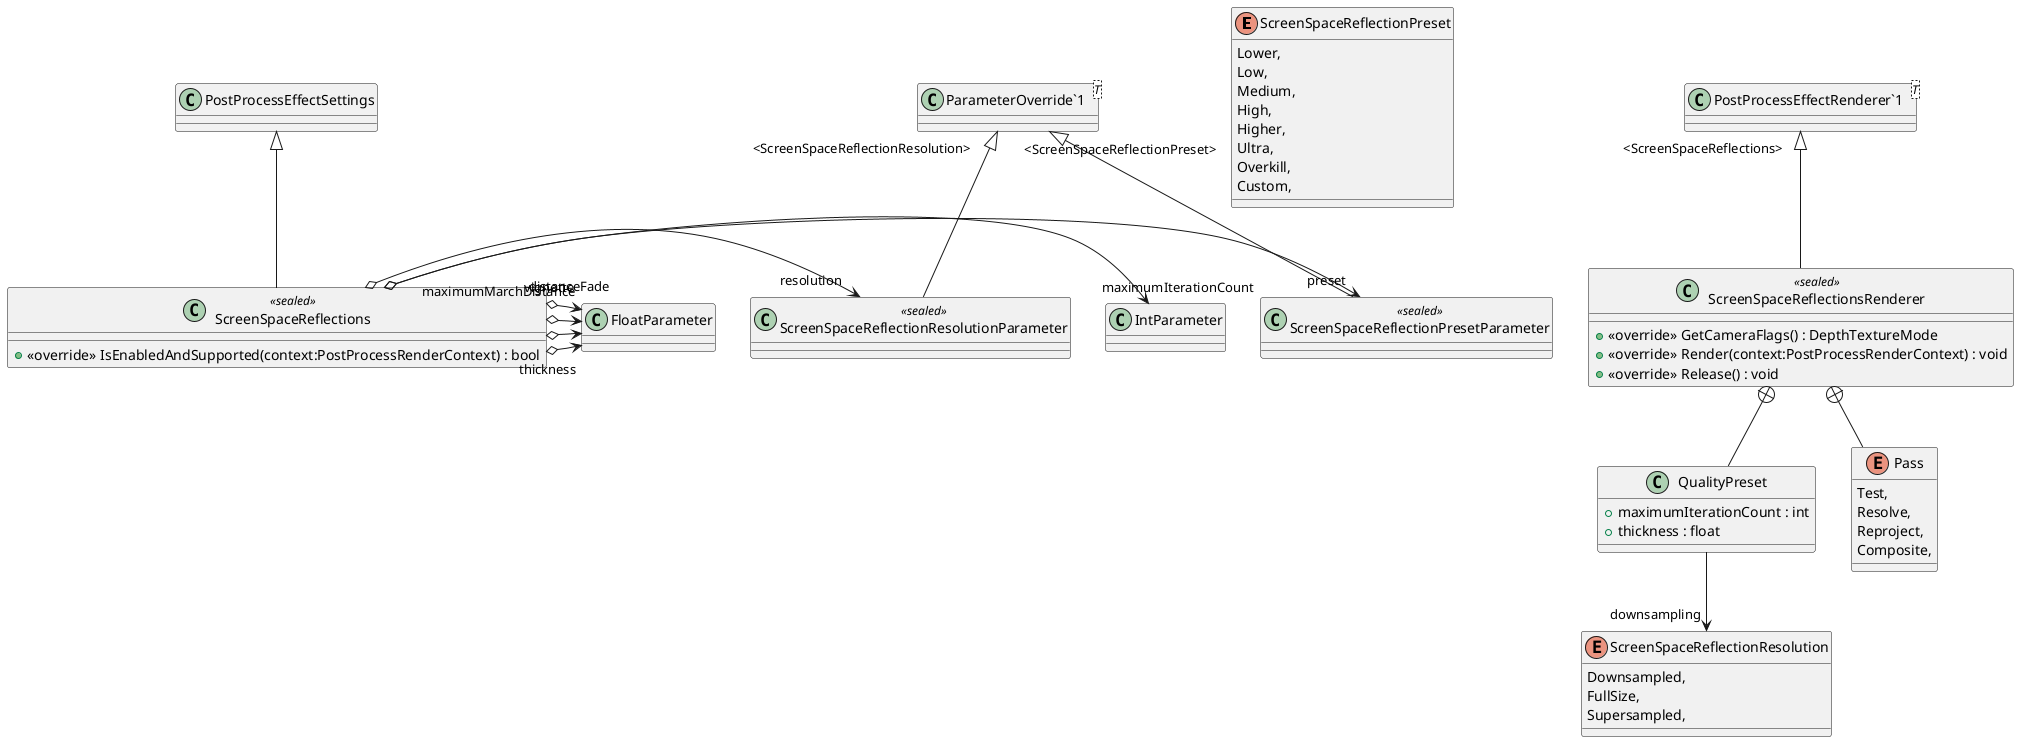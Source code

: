 @startuml
enum ScreenSpaceReflectionPreset {
    Lower,
    Low,
    Medium,
    High,
    Higher,
    Ultra,
    Overkill,
    Custom,
}
enum ScreenSpaceReflectionResolution {
    Downsampled,
    FullSize,
    Supersampled,
}
class ScreenSpaceReflectionPresetParameter <<sealed>> {
}
class ScreenSpaceReflectionResolutionParameter <<sealed>> {
}
class ScreenSpaceReflections <<sealed>> {
    + <<override>> IsEnabledAndSupported(context:PostProcessRenderContext) : bool
}
class ScreenSpaceReflectionsRenderer <<sealed>> {
    + <<override>> GetCameraFlags() : DepthTextureMode
    + <<override>> Render(context:PostProcessRenderContext) : void
    + <<override>> Release() : void
}
class "ParameterOverride`1"<T> {
}
class "PostProcessEffectRenderer`1"<T> {
}
class QualityPreset {
    + maximumIterationCount : int
    + thickness : float
}
enum Pass {
    Test,
    Resolve,
    Reproject,
    Composite,
}
"ParameterOverride`1" "<ScreenSpaceReflectionPreset>" <|-- ScreenSpaceReflectionPresetParameter
"ParameterOverride`1" "<ScreenSpaceReflectionResolution>" <|-- ScreenSpaceReflectionResolutionParameter
PostProcessEffectSettings <|-- ScreenSpaceReflections
ScreenSpaceReflections o-> "preset" ScreenSpaceReflectionPresetParameter
ScreenSpaceReflections o-> "maximumIterationCount" IntParameter
ScreenSpaceReflections o-> "resolution" ScreenSpaceReflectionResolutionParameter
ScreenSpaceReflections o-> "thickness" FloatParameter
ScreenSpaceReflections o-> "maximumMarchDistance" FloatParameter
ScreenSpaceReflections o-> "distanceFade" FloatParameter
ScreenSpaceReflections o-> "vignette" FloatParameter
"PostProcessEffectRenderer`1" "<ScreenSpaceReflections>" <|-- ScreenSpaceReflectionsRenderer
ScreenSpaceReflectionsRenderer +-- QualityPreset
QualityPreset --> "downsampling" ScreenSpaceReflectionResolution
ScreenSpaceReflectionsRenderer +-- Pass
@enduml
